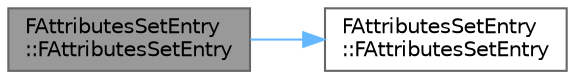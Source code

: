digraph "FAttributesSetEntry::FAttributesSetEntry"
{
 // INTERACTIVE_SVG=YES
 // LATEX_PDF_SIZE
  bgcolor="transparent";
  edge [fontname=Helvetica,fontsize=10,labelfontname=Helvetica,labelfontsize=10];
  node [fontname=Helvetica,fontsize=10,shape=box,height=0.2,width=0.4];
  rankdir="LR";
  Node1 [id="Node000001",label="FAttributesSetEntry\l::FAttributesSetEntry",height=0.2,width=0.4,color="gray40", fillcolor="grey60", style="filled", fontcolor="black",tooltip="Default move constructor."];
  Node1 -> Node2 [id="edge1_Node000001_Node000002",color="steelblue1",style="solid",tooltip=" "];
  Node2 [id="Node000002",label="FAttributesSetEntry\l::FAttributesSetEntry",height=0.2,width=0.4,color="grey40", fillcolor="white", style="filled",URL="$db/dde/classFAttributesSetEntry.html#a4c071b389ab87bdb38362ad47438659e",tooltip="Default constructor."];
}
